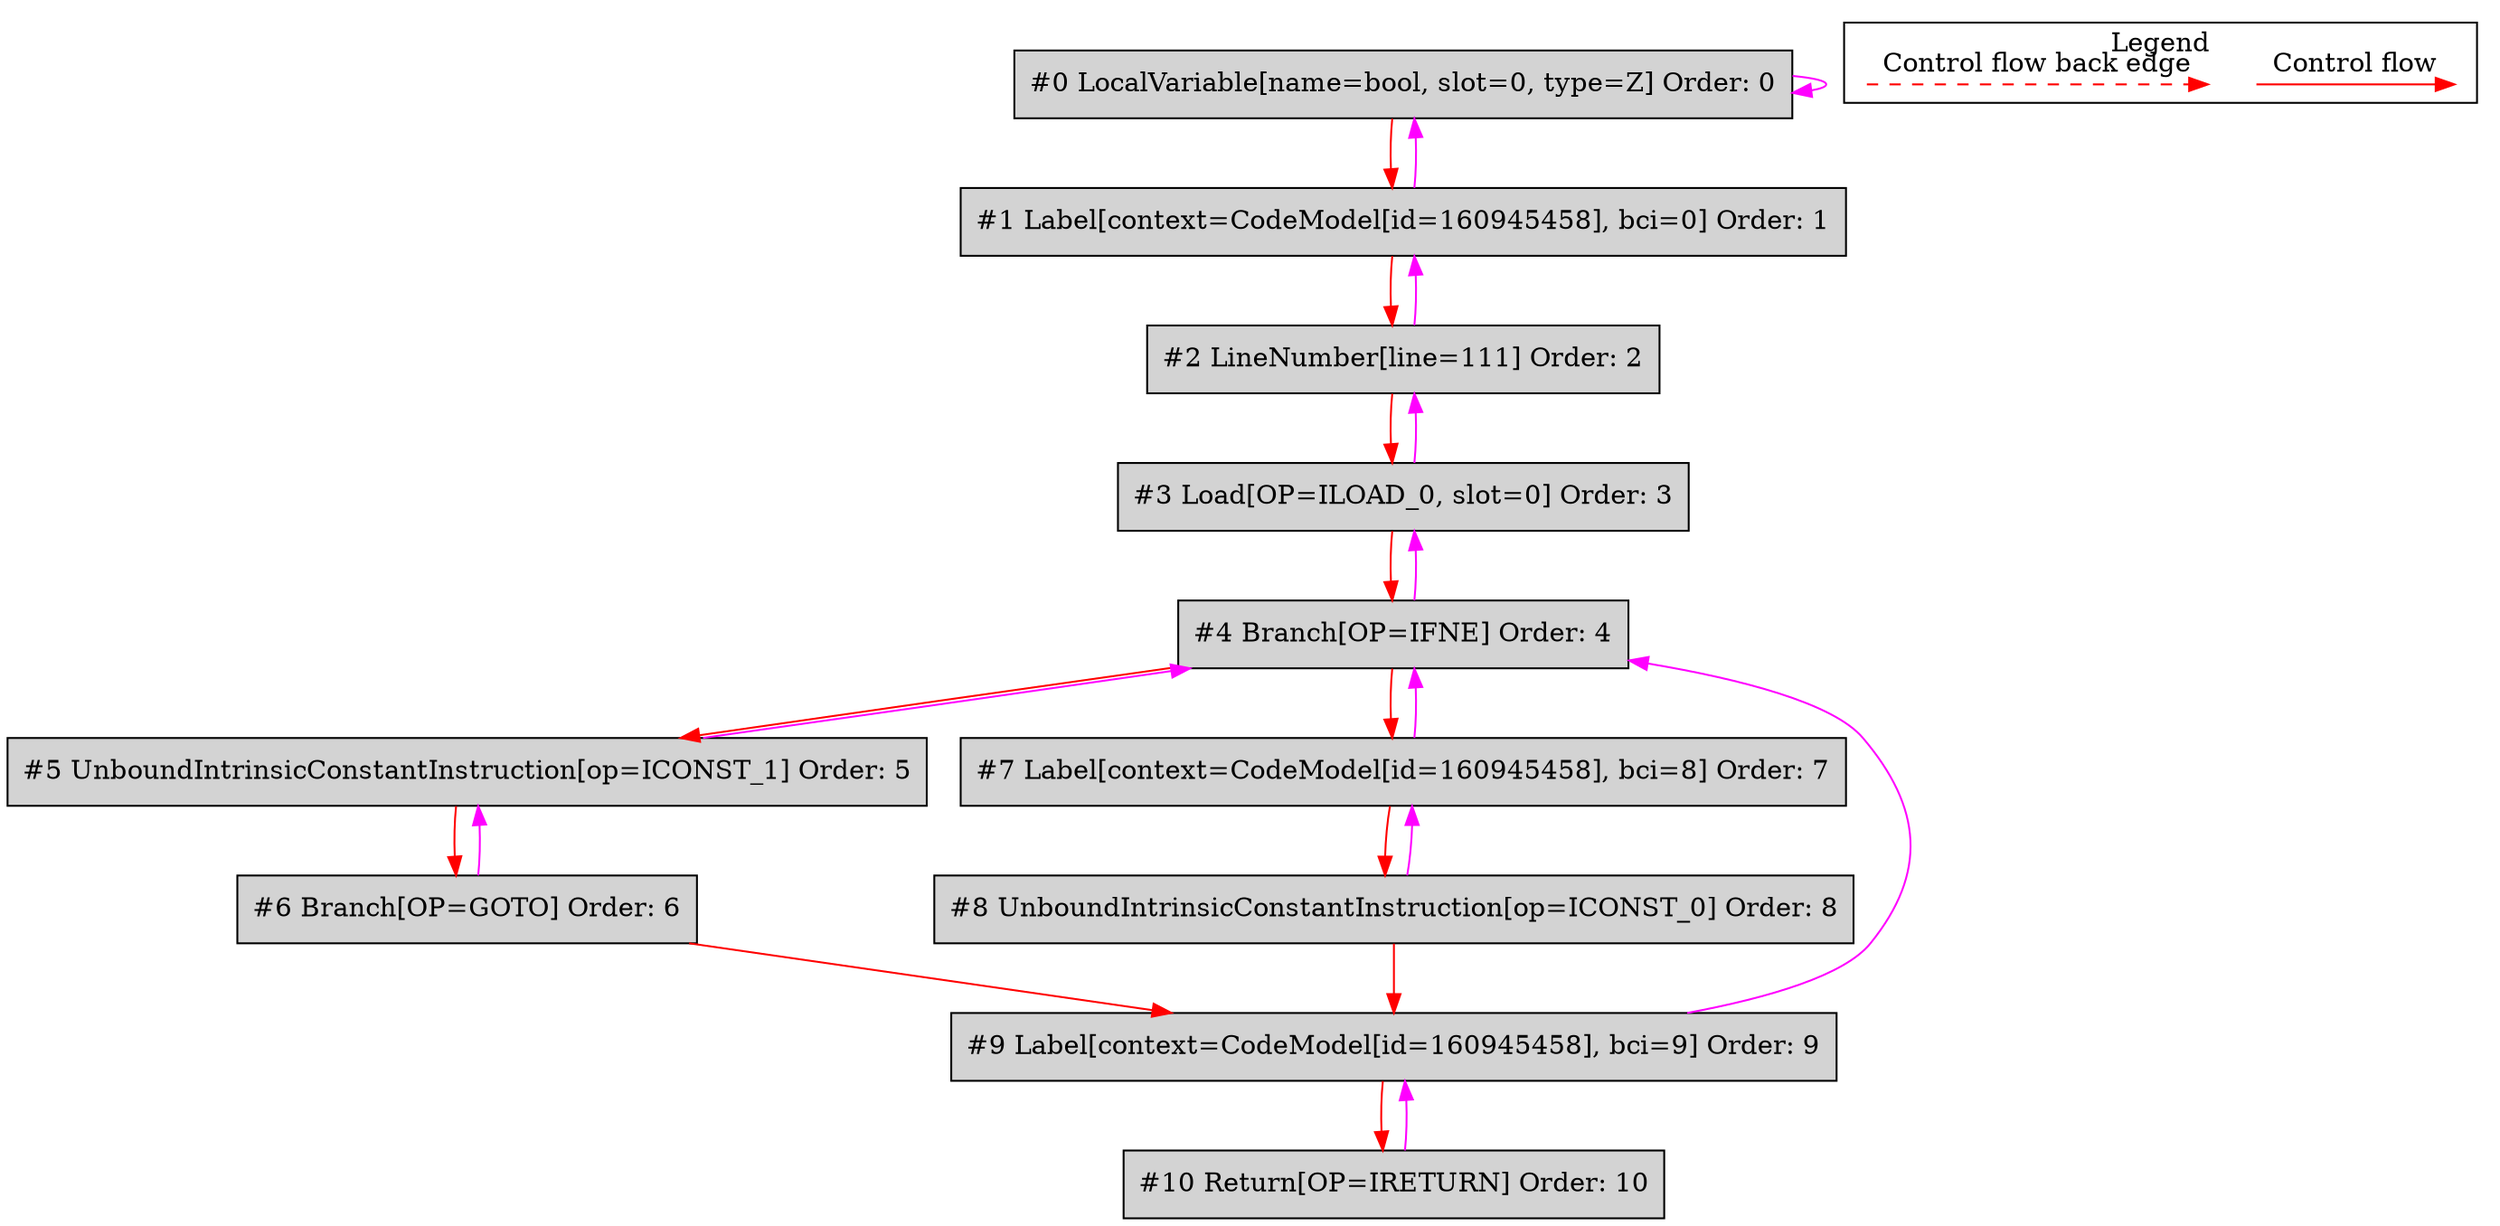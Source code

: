 digraph {
 ordering="in";
 node0[label="#0 LocalVariable[name=bool, slot=0, type=Z] Order: 0", shape=box, fillcolor=lightgrey, style=filled];
 node1[label="#1 Label[context=CodeModel[id=160945458], bci=0] Order: 1", shape=box, fillcolor=lightgrey, style=filled];
 node2[label="#2 LineNumber[line=111] Order: 2", shape=box, fillcolor=lightgrey, style=filled];
 node3[label="#3 Load[OP=ILOAD_0, slot=0] Order: 3", shape=box, fillcolor=lightgrey, style=filled];
 node4[label="#4 Branch[OP=IFNE] Order: 4", shape=box, fillcolor=lightgrey, style=filled];
 node5[label="#5 UnboundIntrinsicConstantInstruction[op=ICONST_1] Order: 5", shape=box, fillcolor=lightgrey, style=filled];
 node6[label="#6 Branch[OP=GOTO] Order: 6", shape=box, fillcolor=lightgrey, style=filled];
 node7[label="#7 Label[context=CodeModel[id=160945458], bci=8] Order: 7", shape=box, fillcolor=lightgrey, style=filled];
 node8[label="#8 UnboundIntrinsicConstantInstruction[op=ICONST_0] Order: 8", shape=box, fillcolor=lightgrey, style=filled];
 node9[label="#9 Label[context=CodeModel[id=160945458], bci=9] Order: 9", shape=box, fillcolor=lightgrey, style=filled];
 node10[label="#10 Return[OP=IRETURN] Order: 10", shape=box, fillcolor=lightgrey, style=filled];
 node0 -> node0[color=fuchsia];
 node0 -> node1[color=red];
 node1 -> node0[color=fuchsia];
 node1 -> node2[color=red];
 node2 -> node1[color=fuchsia];
 node2 -> node3[color=red];
 node3 -> node2[color=fuchsia];
 node3 -> node4[color=red];
 node4 -> node3[color=fuchsia];
 node4 -> node5[color=red];
 node5 -> node4[color=fuchsia];
 node5 -> node6[color=red];
 node6 -> node5[color=fuchsia];
 node4 -> node7[color=red];
 node7 -> node4[color=fuchsia];
 node7 -> node8[color=red];
 node8 -> node7[color=fuchsia];
 node6 -> node9[color=red];
 node8 -> node9[color=red];
 node9 -> node4[color=fuchsia];
 node9 -> node10[color=red];
 node10 -> node9[color=fuchsia];
 subgraph cluster_000 {
  label = "Legend";
  node [shape=point]
  {
   rank=same;
   c0 [style = invis];
   c1 [style = invis];
   c2 [style = invis];
   c3 [style = invis];
  }
  c0 -> c1 [label="Control flow", style=solid, color=red]
  c2 -> c3 [label="Control flow back edge", style=dashed, color=red]
 }

}
